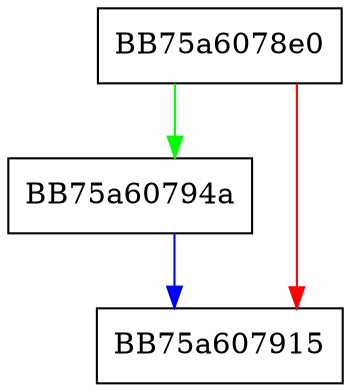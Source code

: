 digraph x86_mov_DRx_Rd {
  node [shape="box"];
  graph [splines=ortho];
  BB75a6078e0 -> BB75a60794a [color="green"];
  BB75a6078e0 -> BB75a607915 [color="red"];
  BB75a60794a -> BB75a607915 [color="blue"];
}